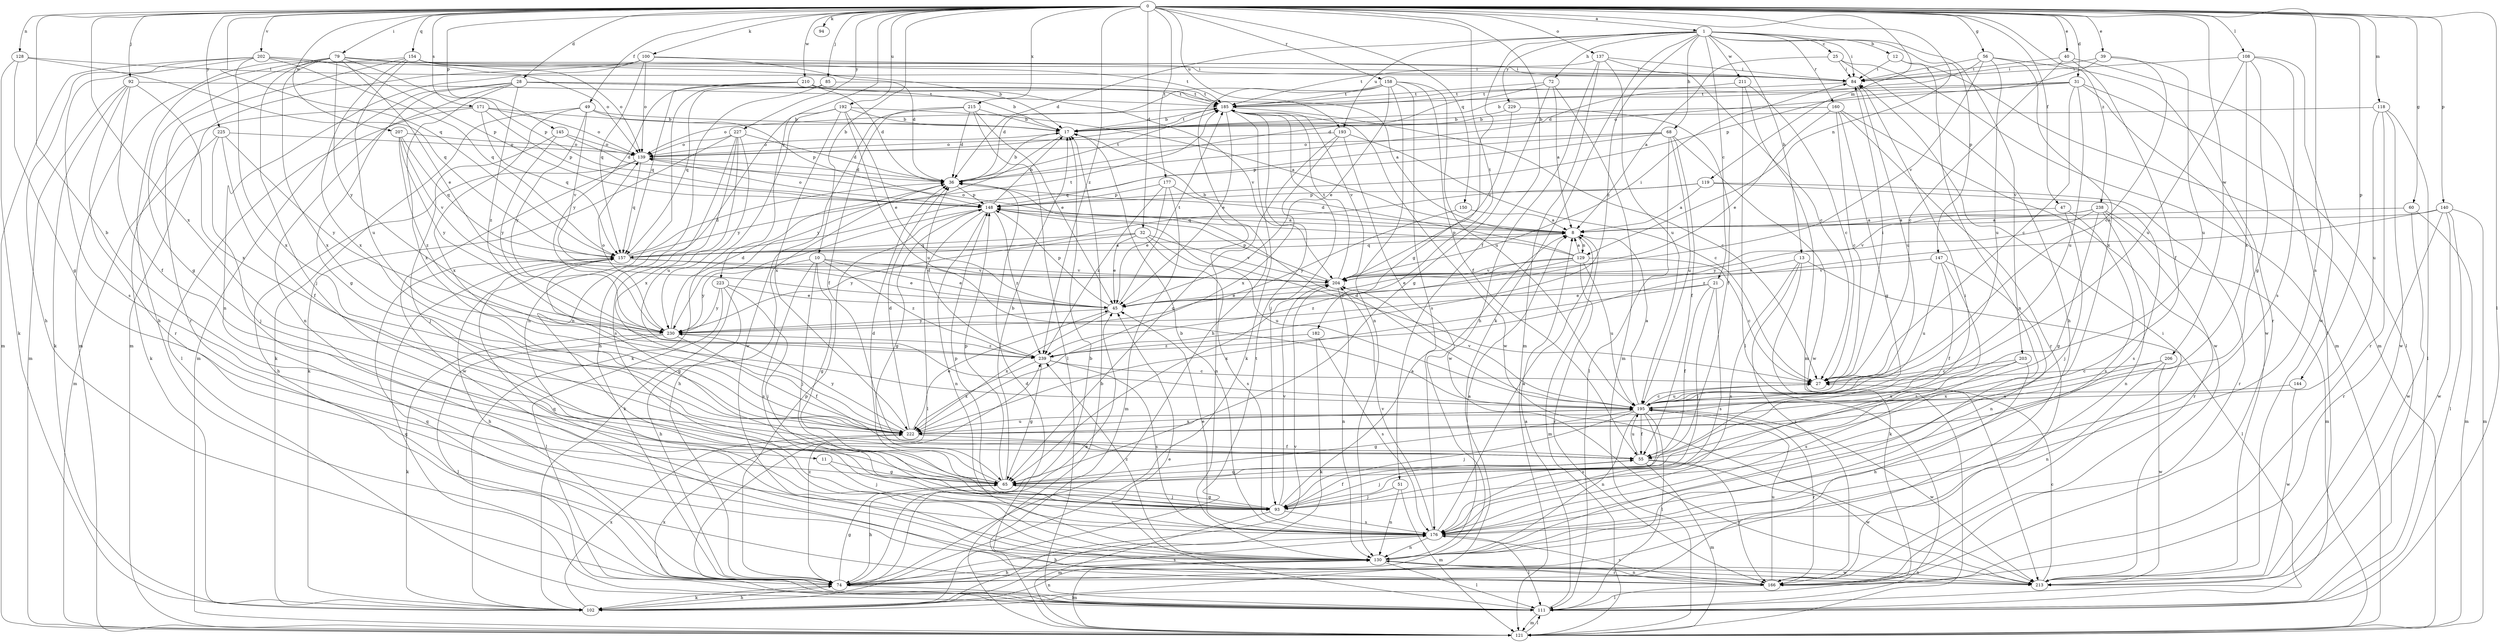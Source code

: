 strict digraph  {
0;
1;
8;
10;
11;
12;
13;
17;
21;
25;
27;
28;
31;
32;
36;
39;
40;
45;
47;
49;
51;
55;
56;
60;
65;
68;
72;
74;
79;
84;
85;
92;
93;
94;
100;
102;
108;
111;
118;
119;
121;
128;
129;
130;
137;
139;
140;
144;
145;
147;
148;
150;
154;
157;
158;
160;
166;
171;
176;
177;
182;
185;
192;
193;
195;
202;
203;
204;
206;
207;
210;
211;
213;
215;
222;
223;
225;
227;
229;
230;
238;
239;
0 -> 1  [label=a];
0 -> 10  [label=b];
0 -> 11  [label=b];
0 -> 28  [label=d];
0 -> 31  [label=d];
0 -> 32  [label=d];
0 -> 39  [label=e];
0 -> 40  [label=e];
0 -> 47  [label=f];
0 -> 49  [label=f];
0 -> 51  [label=f];
0 -> 56  [label=g];
0 -> 60  [label=g];
0 -> 79  [label=i];
0 -> 85  [label=j];
0 -> 92  [label=j];
0 -> 94  [label=k];
0 -> 100  [label=k];
0 -> 108  [label=l];
0 -> 111  [label=l];
0 -> 118  [label=m];
0 -> 119  [label=m];
0 -> 128  [label=n];
0 -> 129  [label=n];
0 -> 137  [label=o];
0 -> 140  [label=p];
0 -> 144  [label=p];
0 -> 145  [label=p];
0 -> 150  [label=q];
0 -> 154  [label=q];
0 -> 157  [label=q];
0 -> 158  [label=r];
0 -> 171  [label=s];
0 -> 176  [label=s];
0 -> 177  [label=t];
0 -> 182  [label=t];
0 -> 192  [label=u];
0 -> 193  [label=u];
0 -> 202  [label=v];
0 -> 206  [label=w];
0 -> 207  [label=w];
0 -> 210  [label=w];
0 -> 215  [label=x];
0 -> 222  [label=x];
0 -> 223  [label=y];
0 -> 225  [label=y];
0 -> 227  [label=y];
0 -> 238  [label=z];
0 -> 239  [label=z];
1 -> 12  [label=b];
1 -> 13  [label=b];
1 -> 21  [label=c];
1 -> 25  [label=c];
1 -> 36  [label=d];
1 -> 65  [label=g];
1 -> 68  [label=h];
1 -> 72  [label=h];
1 -> 84  [label=i];
1 -> 102  [label=k];
1 -> 147  [label=p];
1 -> 160  [label=r];
1 -> 193  [label=u];
1 -> 203  [label=v];
1 -> 211  [label=w];
1 -> 229  [label=y];
1 -> 239  [label=z];
8 -> 36  [label=d];
8 -> 121  [label=m];
8 -> 129  [label=n];
8 -> 139  [label=o];
8 -> 157  [label=q];
10 -> 45  [label=e];
10 -> 65  [label=g];
10 -> 93  [label=j];
10 -> 176  [label=s];
10 -> 204  [label=v];
10 -> 230  [label=y];
10 -> 239  [label=z];
11 -> 65  [label=g];
11 -> 93  [label=j];
12 -> 84  [label=i];
12 -> 121  [label=m];
12 -> 130  [label=n];
13 -> 102  [label=k];
13 -> 111  [label=l];
13 -> 166  [label=r];
13 -> 176  [label=s];
13 -> 204  [label=v];
17 -> 139  [label=o];
17 -> 185  [label=t];
17 -> 230  [label=y];
21 -> 45  [label=e];
21 -> 55  [label=f];
21 -> 93  [label=j];
21 -> 176  [label=s];
21 -> 222  [label=x];
25 -> 8  [label=a];
25 -> 74  [label=h];
25 -> 84  [label=i];
25 -> 121  [label=m];
27 -> 84  [label=i];
27 -> 195  [label=u];
28 -> 8  [label=a];
28 -> 17  [label=b];
28 -> 65  [label=g];
28 -> 121  [label=m];
28 -> 130  [label=n];
28 -> 185  [label=t];
28 -> 222  [label=x];
28 -> 239  [label=z];
31 -> 17  [label=b];
31 -> 27  [label=c];
31 -> 111  [label=l];
31 -> 139  [label=o];
31 -> 185  [label=t];
31 -> 195  [label=u];
31 -> 213  [label=w];
32 -> 45  [label=e];
32 -> 157  [label=q];
32 -> 176  [label=s];
32 -> 195  [label=u];
32 -> 204  [label=v];
32 -> 230  [label=y];
36 -> 17  [label=b];
36 -> 74  [label=h];
36 -> 148  [label=p];
36 -> 185  [label=t];
39 -> 27  [label=c];
39 -> 84  [label=i];
39 -> 148  [label=p];
39 -> 195  [label=u];
40 -> 27  [label=c];
40 -> 55  [label=f];
40 -> 84  [label=i];
40 -> 111  [label=l];
45 -> 148  [label=p];
45 -> 185  [label=t];
45 -> 222  [label=x];
45 -> 230  [label=y];
47 -> 8  [label=a];
47 -> 93  [label=j];
47 -> 176  [label=s];
49 -> 17  [label=b];
49 -> 102  [label=k];
49 -> 148  [label=p];
49 -> 204  [label=v];
49 -> 222  [label=x];
49 -> 230  [label=y];
51 -> 93  [label=j];
51 -> 121  [label=m];
51 -> 130  [label=n];
55 -> 65  [label=g];
55 -> 93  [label=j];
55 -> 121  [label=m];
55 -> 166  [label=r];
55 -> 195  [label=u];
55 -> 213  [label=w];
56 -> 36  [label=d];
56 -> 84  [label=i];
56 -> 166  [label=r];
56 -> 195  [label=u];
56 -> 204  [label=v];
56 -> 222  [label=x];
60 -> 8  [label=a];
60 -> 121  [label=m];
60 -> 213  [label=w];
65 -> 17  [label=b];
65 -> 36  [label=d];
65 -> 74  [label=h];
65 -> 93  [label=j];
65 -> 148  [label=p];
68 -> 55  [label=f];
68 -> 111  [label=l];
68 -> 139  [label=o];
68 -> 148  [label=p];
68 -> 157  [label=q];
68 -> 195  [label=u];
68 -> 213  [label=w];
72 -> 8  [label=a];
72 -> 36  [label=d];
72 -> 65  [label=g];
72 -> 121  [label=m];
72 -> 185  [label=t];
74 -> 17  [label=b];
74 -> 45  [label=e];
74 -> 65  [label=g];
74 -> 102  [label=k];
74 -> 111  [label=l];
74 -> 148  [label=p];
74 -> 157  [label=q];
74 -> 176  [label=s];
74 -> 239  [label=z];
79 -> 45  [label=e];
79 -> 65  [label=g];
79 -> 74  [label=h];
79 -> 84  [label=i];
79 -> 93  [label=j];
79 -> 139  [label=o];
79 -> 148  [label=p];
79 -> 222  [label=x];
79 -> 230  [label=y];
84 -> 185  [label=t];
84 -> 195  [label=u];
85 -> 130  [label=n];
85 -> 157  [label=q];
85 -> 185  [label=t];
92 -> 55  [label=f];
92 -> 102  [label=k];
92 -> 121  [label=m];
92 -> 166  [label=r];
92 -> 185  [label=t];
92 -> 222  [label=x];
93 -> 8  [label=a];
93 -> 55  [label=f];
93 -> 65  [label=g];
93 -> 84  [label=i];
93 -> 121  [label=m];
93 -> 148  [label=p];
93 -> 176  [label=s];
93 -> 204  [label=v];
100 -> 36  [label=d];
100 -> 84  [label=i];
100 -> 121  [label=m];
100 -> 130  [label=n];
100 -> 139  [label=o];
100 -> 157  [label=q];
102 -> 74  [label=h];
102 -> 130  [label=n];
102 -> 185  [label=t];
102 -> 204  [label=v];
102 -> 222  [label=x];
108 -> 65  [label=g];
108 -> 84  [label=i];
108 -> 176  [label=s];
108 -> 195  [label=u];
108 -> 213  [label=w];
108 -> 222  [label=x];
111 -> 8  [label=a];
111 -> 45  [label=e];
111 -> 121  [label=m];
111 -> 157  [label=q];
111 -> 222  [label=x];
118 -> 17  [label=b];
118 -> 111  [label=l];
118 -> 166  [label=r];
118 -> 195  [label=u];
118 -> 213  [label=w];
119 -> 8  [label=a];
119 -> 148  [label=p];
119 -> 157  [label=q];
119 -> 166  [label=r];
119 -> 176  [label=s];
121 -> 17  [label=b];
121 -> 111  [label=l];
128 -> 65  [label=g];
128 -> 84  [label=i];
128 -> 102  [label=k];
128 -> 157  [label=q];
129 -> 8  [label=a];
129 -> 17  [label=b];
129 -> 27  [label=c];
129 -> 45  [label=e];
129 -> 148  [label=p];
129 -> 166  [label=r];
129 -> 195  [label=u];
129 -> 204  [label=v];
129 -> 239  [label=z];
130 -> 8  [label=a];
130 -> 74  [label=h];
130 -> 111  [label=l];
130 -> 121  [label=m];
130 -> 157  [label=q];
130 -> 166  [label=r];
130 -> 213  [label=w];
130 -> 239  [label=z];
137 -> 27  [label=c];
137 -> 74  [label=h];
137 -> 84  [label=i];
137 -> 121  [label=m];
137 -> 185  [label=t];
137 -> 195  [label=u];
139 -> 36  [label=d];
139 -> 74  [label=h];
139 -> 157  [label=q];
139 -> 213  [label=w];
140 -> 8  [label=a];
140 -> 111  [label=l];
140 -> 121  [label=m];
140 -> 166  [label=r];
140 -> 213  [label=w];
140 -> 239  [label=z];
144 -> 195  [label=u];
144 -> 213  [label=w];
145 -> 36  [label=d];
145 -> 93  [label=j];
145 -> 139  [label=o];
145 -> 230  [label=y];
147 -> 55  [label=f];
147 -> 130  [label=n];
147 -> 176  [label=s];
147 -> 195  [label=u];
147 -> 204  [label=v];
148 -> 8  [label=a];
148 -> 17  [label=b];
148 -> 27  [label=c];
148 -> 65  [label=g];
148 -> 102  [label=k];
148 -> 111  [label=l];
148 -> 130  [label=n];
148 -> 139  [label=o];
148 -> 239  [label=z];
150 -> 8  [label=a];
150 -> 230  [label=y];
154 -> 17  [label=b];
154 -> 84  [label=i];
154 -> 121  [label=m];
154 -> 139  [label=o];
154 -> 166  [label=r];
154 -> 195  [label=u];
154 -> 222  [label=x];
157 -> 8  [label=a];
157 -> 36  [label=d];
157 -> 45  [label=e];
157 -> 65  [label=g];
157 -> 74  [label=h];
157 -> 185  [label=t];
157 -> 204  [label=v];
158 -> 36  [label=d];
158 -> 45  [label=e];
158 -> 55  [label=f];
158 -> 74  [label=h];
158 -> 130  [label=n];
158 -> 176  [label=s];
158 -> 185  [label=t];
158 -> 195  [label=u];
160 -> 17  [label=b];
160 -> 27  [label=c];
160 -> 45  [label=e];
160 -> 65  [label=g];
160 -> 166  [label=r];
160 -> 213  [label=w];
166 -> 36  [label=d];
166 -> 84  [label=i];
166 -> 111  [label=l];
166 -> 130  [label=n];
166 -> 176  [label=s];
166 -> 195  [label=u];
171 -> 17  [label=b];
171 -> 102  [label=k];
171 -> 111  [label=l];
171 -> 139  [label=o];
171 -> 148  [label=p];
171 -> 157  [label=q];
176 -> 8  [label=a];
176 -> 17  [label=b];
176 -> 45  [label=e];
176 -> 74  [label=h];
176 -> 111  [label=l];
176 -> 130  [label=n];
176 -> 204  [label=v];
177 -> 45  [label=e];
177 -> 121  [label=m];
177 -> 130  [label=n];
177 -> 148  [label=p];
177 -> 239  [label=z];
182 -> 102  [label=k];
182 -> 176  [label=s];
182 -> 239  [label=z];
185 -> 17  [label=b];
185 -> 27  [label=c];
185 -> 45  [label=e];
185 -> 93  [label=j];
185 -> 102  [label=k];
185 -> 139  [label=o];
185 -> 204  [label=v];
185 -> 213  [label=w];
192 -> 8  [label=a];
192 -> 17  [label=b];
192 -> 45  [label=e];
192 -> 74  [label=h];
192 -> 102  [label=k];
192 -> 195  [label=u];
192 -> 222  [label=x];
193 -> 27  [label=c];
193 -> 65  [label=g];
193 -> 139  [label=o];
193 -> 213  [label=w];
193 -> 222  [label=x];
195 -> 8  [label=a];
195 -> 27  [label=c];
195 -> 36  [label=d];
195 -> 55  [label=f];
195 -> 65  [label=g];
195 -> 93  [label=j];
195 -> 111  [label=l];
195 -> 130  [label=n];
195 -> 166  [label=r];
195 -> 176  [label=s];
195 -> 204  [label=v];
195 -> 213  [label=w];
195 -> 222  [label=x];
202 -> 74  [label=h];
202 -> 84  [label=i];
202 -> 121  [label=m];
202 -> 148  [label=p];
202 -> 157  [label=q];
202 -> 176  [label=s];
202 -> 185  [label=t];
202 -> 222  [label=x];
203 -> 27  [label=c];
203 -> 74  [label=h];
203 -> 176  [label=s];
203 -> 222  [label=x];
204 -> 45  [label=e];
204 -> 84  [label=i];
204 -> 130  [label=n];
204 -> 148  [label=p];
204 -> 185  [label=t];
206 -> 27  [label=c];
206 -> 130  [label=n];
206 -> 213  [label=w];
206 -> 222  [label=x];
207 -> 139  [label=o];
207 -> 157  [label=q];
207 -> 204  [label=v];
207 -> 230  [label=y];
207 -> 239  [label=z];
210 -> 36  [label=d];
210 -> 130  [label=n];
210 -> 157  [label=q];
210 -> 185  [label=t];
210 -> 204  [label=v];
210 -> 230  [label=y];
211 -> 27  [label=c];
211 -> 111  [label=l];
211 -> 121  [label=m];
211 -> 185  [label=t];
213 -> 27  [label=c];
213 -> 130  [label=n];
215 -> 17  [label=b];
215 -> 36  [label=d];
215 -> 45  [label=e];
215 -> 55  [label=f];
215 -> 111  [label=l];
215 -> 213  [label=w];
222 -> 36  [label=d];
222 -> 45  [label=e];
222 -> 55  [label=f];
222 -> 195  [label=u];
222 -> 230  [label=y];
223 -> 45  [label=e];
223 -> 74  [label=h];
223 -> 93  [label=j];
223 -> 111  [label=l];
223 -> 230  [label=y];
225 -> 55  [label=f];
225 -> 93  [label=j];
225 -> 121  [label=m];
225 -> 139  [label=o];
225 -> 230  [label=y];
227 -> 36  [label=d];
227 -> 102  [label=k];
227 -> 139  [label=o];
227 -> 176  [label=s];
227 -> 195  [label=u];
227 -> 222  [label=x];
227 -> 230  [label=y];
229 -> 17  [label=b];
229 -> 55  [label=f];
229 -> 204  [label=v];
230 -> 36  [label=d];
230 -> 55  [label=f];
230 -> 102  [label=k];
230 -> 111  [label=l];
230 -> 139  [label=o];
230 -> 239  [label=z];
238 -> 8  [label=a];
238 -> 65  [label=g];
238 -> 121  [label=m];
238 -> 130  [label=n];
238 -> 166  [label=r];
238 -> 204  [label=v];
238 -> 230  [label=y];
239 -> 27  [label=c];
239 -> 36  [label=d];
239 -> 65  [label=g];
239 -> 176  [label=s];
239 -> 222  [label=x];
}
